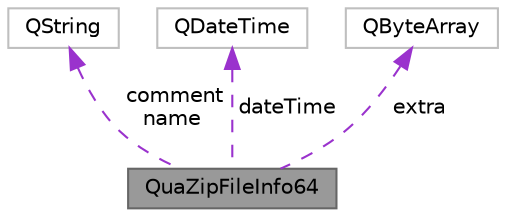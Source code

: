 digraph "QuaZipFileInfo64"
{
 // LATEX_PDF_SIZE
  bgcolor="transparent";
  edge [fontname=Helvetica,fontsize=10,labelfontname=Helvetica,labelfontsize=10];
  node [fontname=Helvetica,fontsize=10,shape=box,height=0.2,width=0.4];
  Node1 [label="QuaZipFileInfo64",height=0.2,width=0.4,color="gray40", fillcolor="grey60", style="filled", fontcolor="black",tooltip="Information about a file inside archive (with zip64 support)."];
  Node2 -> Node1 [dir="back",color="darkorchid3",style="dashed",label=" comment\nname" ];
  Node2 [label="QString",height=0.2,width=0.4,color="grey75", fillcolor="white", style="filled",URL="C:/data/pr/quazip/qtcore.tags$qstring.html",tooltip=" "];
  Node3 -> Node1 [dir="back",color="darkorchid3",style="dashed",label=" dateTime" ];
  Node3 [label="QDateTime",height=0.2,width=0.4,color="grey75", fillcolor="white", style="filled",URL="C:/data/pr/quazip/qtcore.tags$qdatetime.html",tooltip=" "];
  Node4 -> Node1 [dir="back",color="darkorchid3",style="dashed",label=" extra" ];
  Node4 [label="QByteArray",height=0.2,width=0.4,color="grey75", fillcolor="white", style="filled",URL="C:/data/pr/quazip/qtcore.tags$qbytearray.html",tooltip=" "];
}
